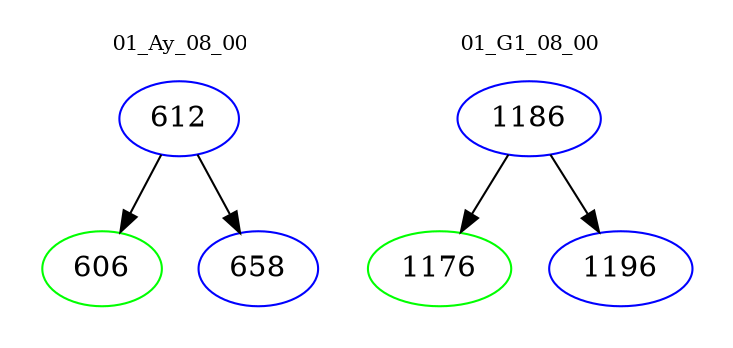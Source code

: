 digraph{
subgraph cluster_0 {
color = white
label = "01_Ay_08_00";
fontsize=10;
T0_612 [label="612", color="blue"]
T0_612 -> T0_606 [color="black"]
T0_606 [label="606", color="green"]
T0_612 -> T0_658 [color="black"]
T0_658 [label="658", color="blue"]
}
subgraph cluster_1 {
color = white
label = "01_G1_08_00";
fontsize=10;
T1_1186 [label="1186", color="blue"]
T1_1186 -> T1_1176 [color="black"]
T1_1176 [label="1176", color="green"]
T1_1186 -> T1_1196 [color="black"]
T1_1196 [label="1196", color="blue"]
}
}
